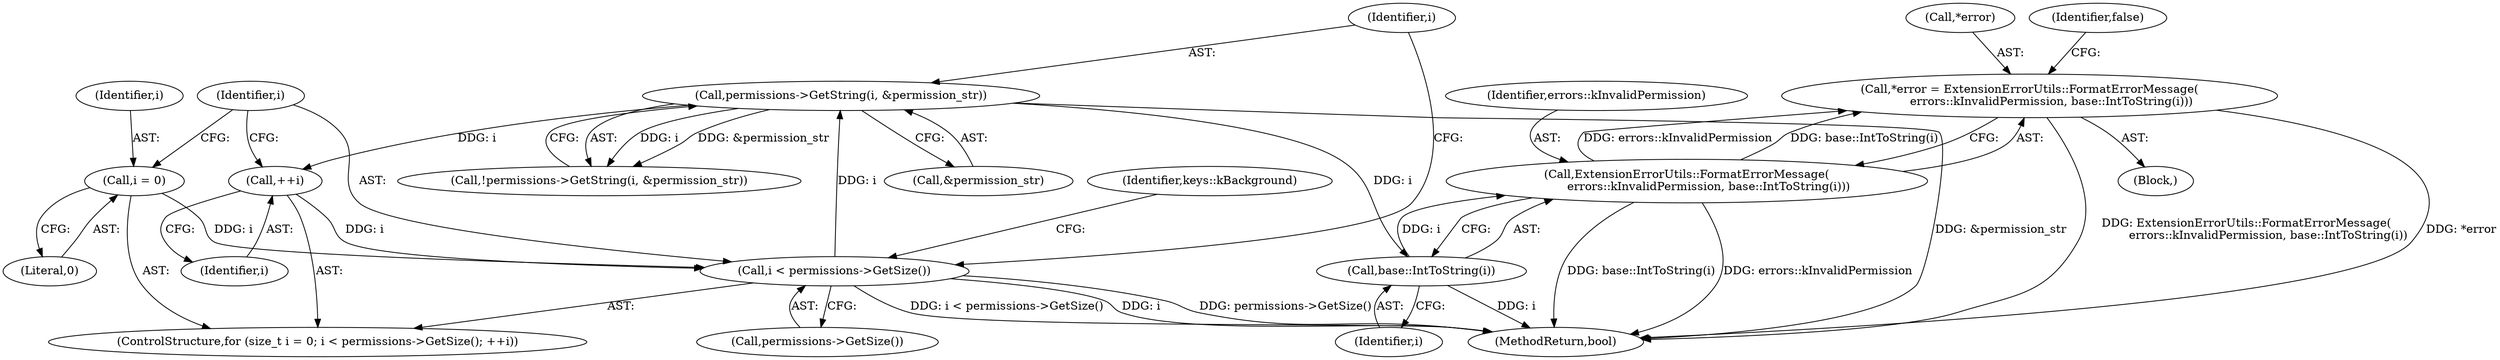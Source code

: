 digraph "0_Chrome_c63f2b7fe4fe2977f858a8e36d5f48db17eff2e7_30@pointer" {
"1001397" [label="(Call,*error = ExtensionErrorUtils::FormatErrorMessage(\n            errors::kInvalidPermission, base::IntToString(i)))"];
"1001400" [label="(Call,ExtensionErrorUtils::FormatErrorMessage(\n            errors::kInvalidPermission, base::IntToString(i)))"];
"1001402" [label="(Call,base::IntToString(i))"];
"1001392" [label="(Call,permissions->GetString(i, &permission_str))"];
"1001383" [label="(Call,i < permissions->GetSize())"];
"1001386" [label="(Call,++i)"];
"1001380" [label="(Call,i = 0)"];
"1001392" [label="(Call,permissions->GetString(i, &permission_str))"];
"1001405" [label="(Identifier,false)"];
"1001380" [label="(Call,i = 0)"];
"1001522" [label="(Identifier,keys::kBackground)"];
"1001398" [label="(Call,*error)"];
"1001381" [label="(Identifier,i)"];
"1001384" [label="(Identifier,i)"];
"1001403" [label="(Identifier,i)"];
"1001383" [label="(Call,i < permissions->GetSize())"];
"1001386" [label="(Call,++i)"];
"1001393" [label="(Identifier,i)"];
"1001396" [label="(Block,)"];
"1001387" [label="(Identifier,i)"];
"1001382" [label="(Literal,0)"];
"1001391" [label="(Call,!permissions->GetString(i, &permission_str))"];
"1001394" [label="(Call,&permission_str)"];
"1001397" [label="(Call,*error = ExtensionErrorUtils::FormatErrorMessage(\n            errors::kInvalidPermission, base::IntToString(i)))"];
"1001378" [label="(ControlStructure,for (size_t i = 0; i < permissions->GetSize(); ++i))"];
"1001401" [label="(Identifier,errors::kInvalidPermission)"];
"1001385" [label="(Call,permissions->GetSize())"];
"1002448" [label="(MethodReturn,bool)"];
"1001402" [label="(Call,base::IntToString(i))"];
"1001400" [label="(Call,ExtensionErrorUtils::FormatErrorMessage(\n            errors::kInvalidPermission, base::IntToString(i)))"];
"1001397" -> "1001396"  [label="AST: "];
"1001397" -> "1001400"  [label="CFG: "];
"1001398" -> "1001397"  [label="AST: "];
"1001400" -> "1001397"  [label="AST: "];
"1001405" -> "1001397"  [label="CFG: "];
"1001397" -> "1002448"  [label="DDG: ExtensionErrorUtils::FormatErrorMessage(\n            errors::kInvalidPermission, base::IntToString(i))"];
"1001397" -> "1002448"  [label="DDG: *error"];
"1001400" -> "1001397"  [label="DDG: errors::kInvalidPermission"];
"1001400" -> "1001397"  [label="DDG: base::IntToString(i)"];
"1001400" -> "1001402"  [label="CFG: "];
"1001401" -> "1001400"  [label="AST: "];
"1001402" -> "1001400"  [label="AST: "];
"1001400" -> "1002448"  [label="DDG: base::IntToString(i)"];
"1001400" -> "1002448"  [label="DDG: errors::kInvalidPermission"];
"1001402" -> "1001400"  [label="DDG: i"];
"1001402" -> "1001403"  [label="CFG: "];
"1001403" -> "1001402"  [label="AST: "];
"1001402" -> "1002448"  [label="DDG: i"];
"1001392" -> "1001402"  [label="DDG: i"];
"1001392" -> "1001391"  [label="AST: "];
"1001392" -> "1001394"  [label="CFG: "];
"1001393" -> "1001392"  [label="AST: "];
"1001394" -> "1001392"  [label="AST: "];
"1001391" -> "1001392"  [label="CFG: "];
"1001392" -> "1002448"  [label="DDG: &permission_str"];
"1001392" -> "1001386"  [label="DDG: i"];
"1001392" -> "1001391"  [label="DDG: i"];
"1001392" -> "1001391"  [label="DDG: &permission_str"];
"1001383" -> "1001392"  [label="DDG: i"];
"1001383" -> "1001378"  [label="AST: "];
"1001383" -> "1001385"  [label="CFG: "];
"1001384" -> "1001383"  [label="AST: "];
"1001385" -> "1001383"  [label="AST: "];
"1001393" -> "1001383"  [label="CFG: "];
"1001522" -> "1001383"  [label="CFG: "];
"1001383" -> "1002448"  [label="DDG: permissions->GetSize()"];
"1001383" -> "1002448"  [label="DDG: i < permissions->GetSize()"];
"1001383" -> "1002448"  [label="DDG: i"];
"1001386" -> "1001383"  [label="DDG: i"];
"1001380" -> "1001383"  [label="DDG: i"];
"1001386" -> "1001378"  [label="AST: "];
"1001386" -> "1001387"  [label="CFG: "];
"1001387" -> "1001386"  [label="AST: "];
"1001384" -> "1001386"  [label="CFG: "];
"1001380" -> "1001378"  [label="AST: "];
"1001380" -> "1001382"  [label="CFG: "];
"1001381" -> "1001380"  [label="AST: "];
"1001382" -> "1001380"  [label="AST: "];
"1001384" -> "1001380"  [label="CFG: "];
}
